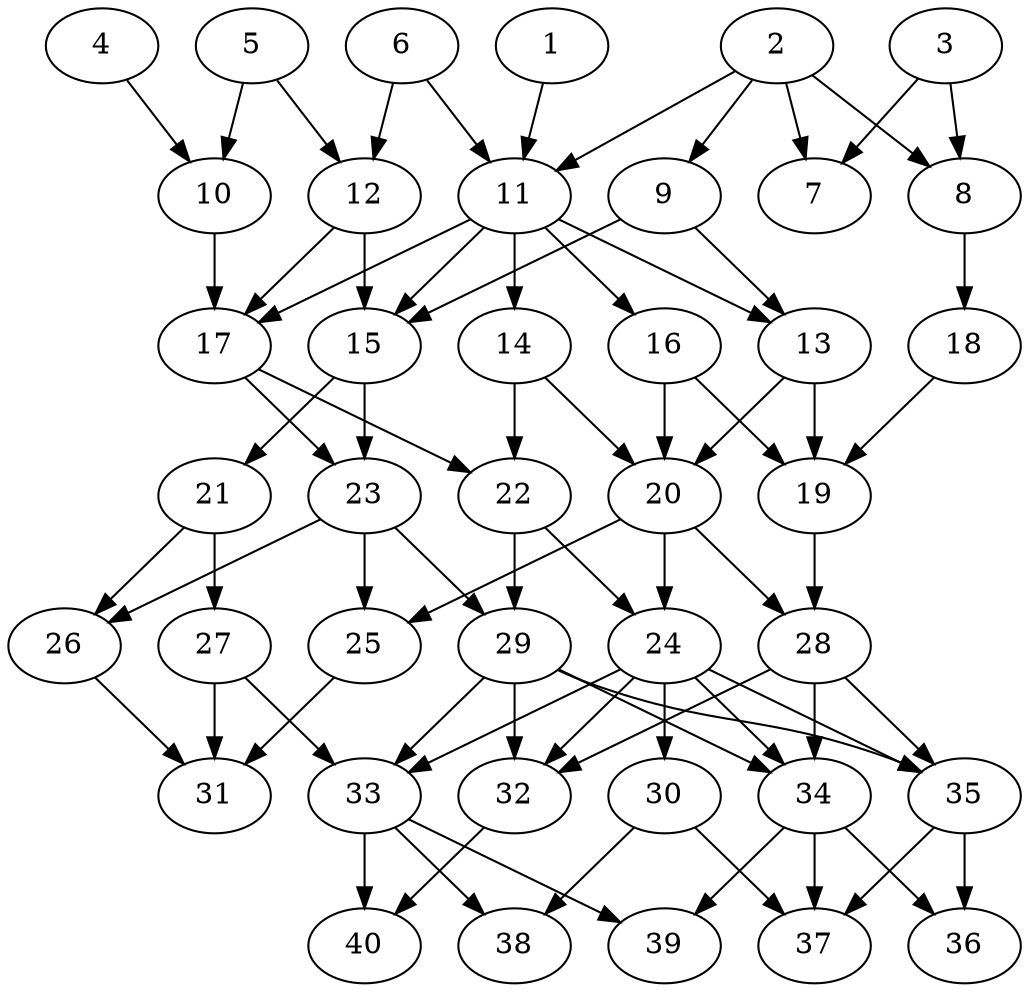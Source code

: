 // DAG automatically generated by daggen at Thu Oct  3 14:06:48 2019
// ./daggen --dot -n 40 --ccr 0.3 --fat 0.5 --regular 0.9 --density 0.5 --mindata 5242880 --maxdata 52428800 
digraph G {
  1 [size="104980480", alpha="0.15", expect_size="31494144"] 
  1 -> 11 [size ="31494144"]
  2 [size="100181333", alpha="0.05", expect_size="30054400"] 
  2 -> 7 [size ="30054400"]
  2 -> 8 [size ="30054400"]
  2 -> 9 [size ="30054400"]
  2 -> 11 [size ="30054400"]
  3 [size="160682667", alpha="0.05", expect_size="48204800"] 
  3 -> 7 [size ="48204800"]
  3 -> 8 [size ="48204800"]
  4 [size="28265813", alpha="0.05", expect_size="8479744"] 
  4 -> 10 [size ="8479744"]
  5 [size="50694827", alpha="0.14", expect_size="15208448"] 
  5 -> 10 [size ="15208448"]
  5 -> 12 [size ="15208448"]
  6 [size="155344213", alpha="0.14", expect_size="46603264"] 
  6 -> 11 [size ="46603264"]
  6 -> 12 [size ="46603264"]
  7 [size="54213973", alpha="0.12", expect_size="16264192"] 
  8 [size="115886080", alpha="0.14", expect_size="34765824"] 
  8 -> 18 [size ="34765824"]
  9 [size="49605973", alpha="0.11", expect_size="14881792"] 
  9 -> 13 [size ="14881792"]
  9 -> 15 [size ="14881792"]
  10 [size="114128213", alpha="0.11", expect_size="34238464"] 
  10 -> 17 [size ="34238464"]
  11 [size="136434347", alpha="0.04", expect_size="40930304"] 
  11 -> 13 [size ="40930304"]
  11 -> 14 [size ="40930304"]
  11 -> 15 [size ="40930304"]
  11 -> 16 [size ="40930304"]
  11 -> 17 [size ="40930304"]
  12 [size="97679360", alpha="0.08", expect_size="29303808"] 
  12 -> 15 [size ="29303808"]
  12 -> 17 [size ="29303808"]
  13 [size="138349227", alpha="0.09", expect_size="41504768"] 
  13 -> 19 [size ="41504768"]
  13 -> 20 [size ="41504768"]
  14 [size="18964480", alpha="0.10", expect_size="5689344"] 
  14 -> 20 [size ="5689344"]
  14 -> 22 [size ="5689344"]
  15 [size="59555840", alpha="0.04", expect_size="17866752"] 
  15 -> 21 [size ="17866752"]
  15 -> 23 [size ="17866752"]
  16 [size="167697067", alpha="0.14", expect_size="50309120"] 
  16 -> 19 [size ="50309120"]
  16 -> 20 [size ="50309120"]
  17 [size="122204160", alpha="0.12", expect_size="36661248"] 
  17 -> 22 [size ="36661248"]
  17 -> 23 [size ="36661248"]
  18 [size="58340693", alpha="0.05", expect_size="17502208"] 
  18 -> 19 [size ="17502208"]
  19 [size="165099520", alpha="0.18", expect_size="49529856"] 
  19 -> 28 [size ="49529856"]
  20 [size="96337920", alpha="0.09", expect_size="28901376"] 
  20 -> 24 [size ="28901376"]
  20 -> 25 [size ="28901376"]
  20 -> 28 [size ="28901376"]
  21 [size="23992320", alpha="0.11", expect_size="7197696"] 
  21 -> 26 [size ="7197696"]
  21 -> 27 [size ="7197696"]
  22 [size="57961813", alpha="0.04", expect_size="17388544"] 
  22 -> 24 [size ="17388544"]
  22 -> 29 [size ="17388544"]
  23 [size="118510933", alpha="0.15", expect_size="35553280"] 
  23 -> 25 [size ="35553280"]
  23 -> 26 [size ="35553280"]
  23 -> 29 [size ="35553280"]
  24 [size="33348267", alpha="0.07", expect_size="10004480"] 
  24 -> 30 [size ="10004480"]
  24 -> 32 [size ="10004480"]
  24 -> 33 [size ="10004480"]
  24 -> 34 [size ="10004480"]
  24 -> 35 [size ="10004480"]
  25 [size="115882667", alpha="0.04", expect_size="34764800"] 
  25 -> 31 [size ="34764800"]
  26 [size="146694827", alpha="0.18", expect_size="44008448"] 
  26 -> 31 [size ="44008448"]
  27 [size="101710507", alpha="0.17", expect_size="30513152"] 
  27 -> 31 [size ="30513152"]
  27 -> 33 [size ="30513152"]
  28 [size="39024640", alpha="0.08", expect_size="11707392"] 
  28 -> 32 [size ="11707392"]
  28 -> 34 [size ="11707392"]
  28 -> 35 [size ="11707392"]
  29 [size="80476160", alpha="0.03", expect_size="24142848"] 
  29 -> 32 [size ="24142848"]
  29 -> 33 [size ="24142848"]
  29 -> 34 [size ="24142848"]
  29 -> 35 [size ="24142848"]
  30 [size="63627947", alpha="0.11", expect_size="19088384"] 
  30 -> 37 [size ="19088384"]
  30 -> 38 [size ="19088384"]
  31 [size="133993813", alpha="0.13", expect_size="40198144"] 
  32 [size="64512000", alpha="0.06", expect_size="19353600"] 
  32 -> 40 [size ="19353600"]
  33 [size="95167147", alpha="0.15", expect_size="28550144"] 
  33 -> 38 [size ="28550144"]
  33 -> 39 [size ="28550144"]
  33 -> 40 [size ="28550144"]
  34 [size="54599680", alpha="0.03", expect_size="16379904"] 
  34 -> 36 [size ="16379904"]
  34 -> 37 [size ="16379904"]
  34 -> 39 [size ="16379904"]
  35 [size="110888960", alpha="0.17", expect_size="33266688"] 
  35 -> 36 [size ="33266688"]
  35 -> 37 [size ="33266688"]
  36 [size="139960320", alpha="0.10", expect_size="41988096"] 
  37 [size="122405547", alpha="0.16", expect_size="36721664"] 
  38 [size="94955520", alpha="0.08", expect_size="28486656"] 
  39 [size="156026880", alpha="0.18", expect_size="46808064"] 
  40 [size="23176533", alpha="0.18", expect_size="6952960"] 
}

